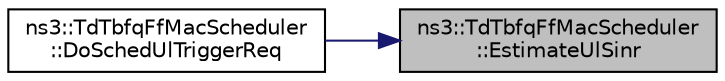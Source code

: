 digraph "ns3::TdTbfqFfMacScheduler::EstimateUlSinr"
{
 // LATEX_PDF_SIZE
  edge [fontname="Helvetica",fontsize="10",labelfontname="Helvetica",labelfontsize="10"];
  node [fontname="Helvetica",fontsize="10",shape=record];
  rankdir="RL";
  Node1 [label="ns3::TdTbfqFfMacScheduler\l::EstimateUlSinr",height=0.2,width=0.4,color="black", fillcolor="grey75", style="filled", fontcolor="black",tooltip="Estimate UL SINR function."];
  Node1 -> Node2 [dir="back",color="midnightblue",fontsize="10",style="solid",fontname="Helvetica"];
  Node2 [label="ns3::TdTbfqFfMacScheduler\l::DoSchedUlTriggerReq",height=0.2,width=0.4,color="black", fillcolor="white", style="filled",URL="$classns3_1_1_td_tbfq_ff_mac_scheduler.html#a976f5dbc342e1617234cb49d6a017e32",tooltip="Sched UL trigger request."];
}

